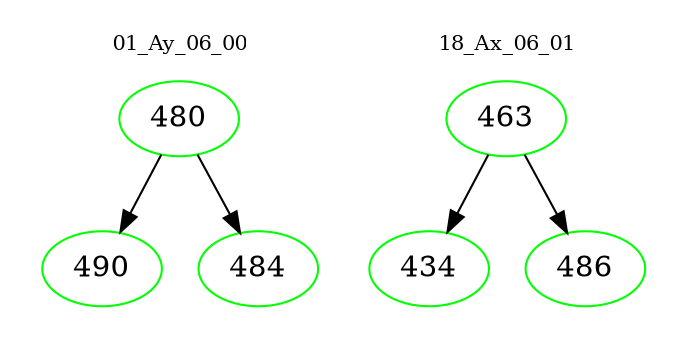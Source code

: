 digraph{
subgraph cluster_0 {
color = white
label = "01_Ay_06_00";
fontsize=10;
T0_480 [label="480", color="green"]
T0_480 -> T0_490 [color="black"]
T0_490 [label="490", color="green"]
T0_480 -> T0_484 [color="black"]
T0_484 [label="484", color="green"]
}
subgraph cluster_1 {
color = white
label = "18_Ax_06_01";
fontsize=10;
T1_463 [label="463", color="green"]
T1_463 -> T1_434 [color="black"]
T1_434 [label="434", color="green"]
T1_463 -> T1_486 [color="black"]
T1_486 [label="486", color="green"]
}
}
